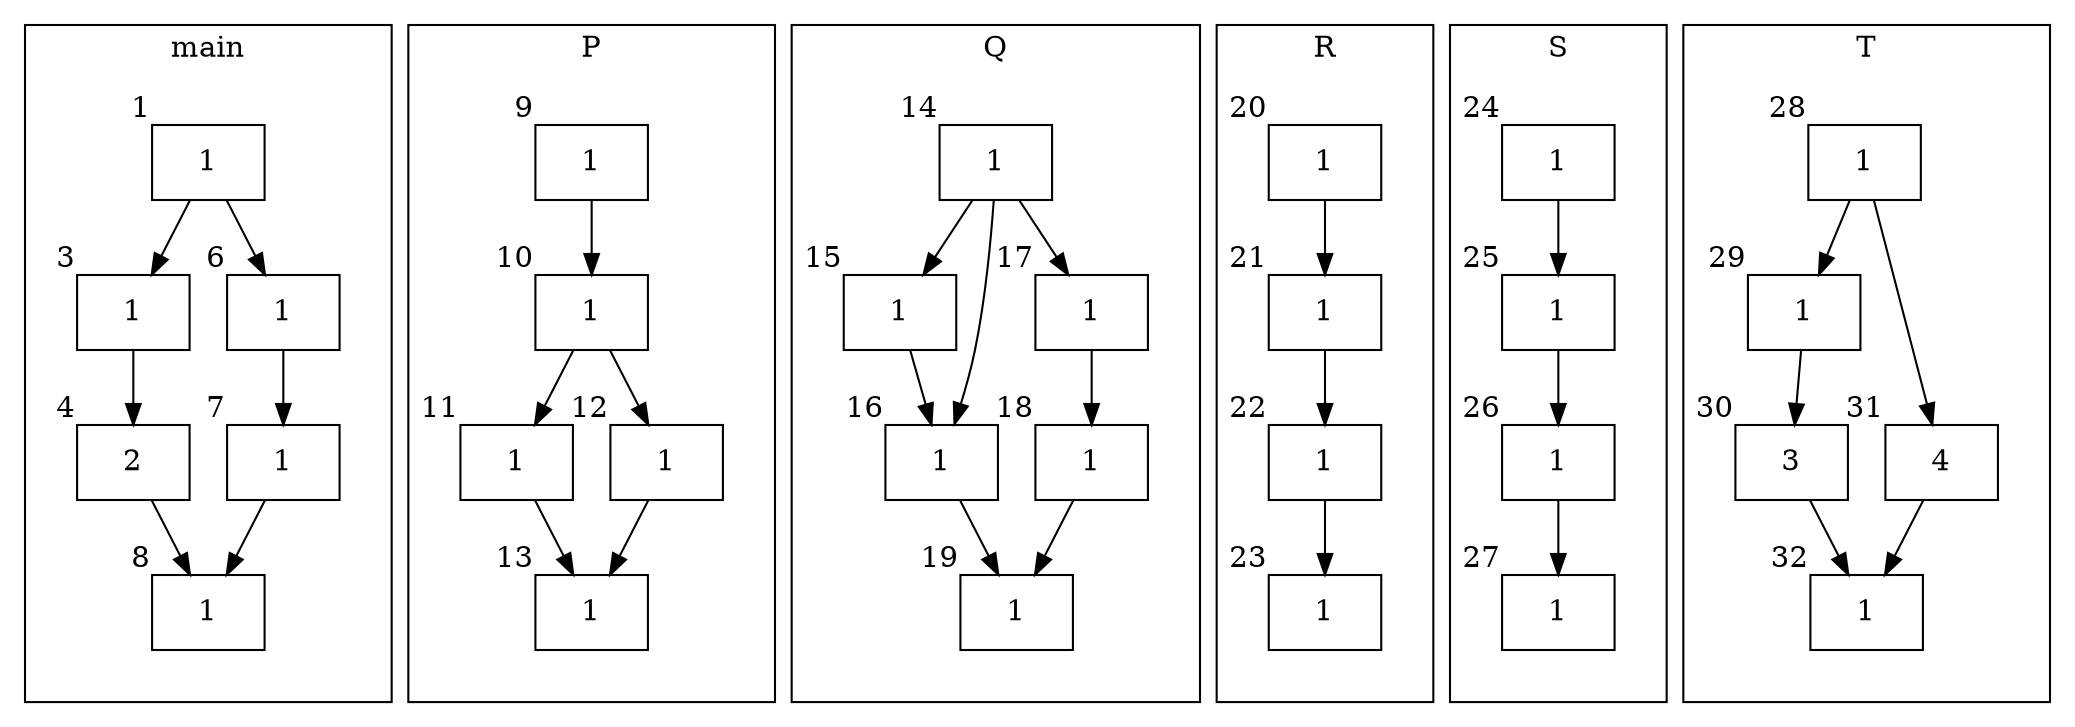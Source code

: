 digraph G {

	subgraph cluster_main {
		label = "main";
		margin = 25;
		node_1 [shape=box, xlabel="1", label="1"];
		node_3 [shape=box, xlabel="3", label="1"];
		node_4 [shape=box, xlabel="4", label="2"];
		node_6 [shape=box, xlabel="6", label="1"];
		node_7 [shape=box, xlabel="7", label="1"];
		node_8 [shape=box, xlabel="8", label="1"];
		node_1 -> node_3;
		node_1 -> node_6;
		node_3 -> node_4;
		node_4 -> node_8;
		node_6 -> node_7;
		node_7 -> node_8;
	}

	subgraph cluster_P {
		label = "P";
		margin = 25;
		node_9 [shape=box, xlabel="9", label="1"];
		node_10 [shape=box, xlabel="10", label="1"];
		node_11 [shape=box, xlabel="11", label="1"];
		node_12 [shape=box, xlabel="12", label="1"];
		node_13 [shape=box, xlabel="13", label="1"];
		node_9 -> node_10;
		node_10 -> node_11;
		node_10 -> node_12;
		node_11 -> node_13;
		node_12 -> node_13;
	}

	subgraph cluster_Q {
		label = "Q";
		margin = 25;
		node_14 [shape=box, xlabel="14", label="1"];
		node_15 [shape=box, xlabel="15", label="1"];
		node_16 [shape=box, xlabel="16", label="1"];
		node_17 [shape=box, xlabel="17", label="1"];
		node_18 [shape=box, xlabel="18", label="1"];
		node_19 [shape=box, xlabel="19", label="1"];
		node_14 -> node_15;
		node_14 -> node_16;
		node_14 -> node_17;
		node_15 -> node_16;
		node_16 -> node_19;
		node_17 -> node_18;
		node_18 -> node_19;
	}

	subgraph cluster_R {
		label = "R";
		margin = 25;
		node_20 [shape=box, xlabel="20", label="1"];
		node_21 [shape=box, xlabel="21", label="1"];
		node_22 [shape=box, xlabel="22", label="1"];
		node_23 [shape=box, xlabel="23", label="1"];
		node_20 -> node_21;
		node_21 -> node_22;
		node_22 -> node_23;
	}

	subgraph cluster_S {
		label = "S";
		margin = 25;
		node_24 [shape=box, xlabel="24", label="1"];
		node_25 [shape=box, xlabel="25", label="1"];
		node_26 [shape=box, xlabel="26", label="1"];
		node_27 [shape=box, xlabel="27", label="1"];
		node_24 -> node_25;
		node_25 -> node_26;
		node_26 -> node_27;
	}

	subgraph cluster_T {
		label = "T";
		margin = 25;
		node_28 [shape=box, xlabel="28", label="1"];
		node_29 [shape=box, xlabel="29", label="1"];
		node_30 [shape=box, xlabel="30", label="3"];
		node_31 [shape=box, xlabel="31", label="4"];
		node_32 [shape=box, xlabel="32", label="1"];
		node_28 -> node_29;
		node_28 -> node_31;
		node_29 -> node_30;
		node_30 -> node_32;
		node_31 -> node_32;
	}
}
